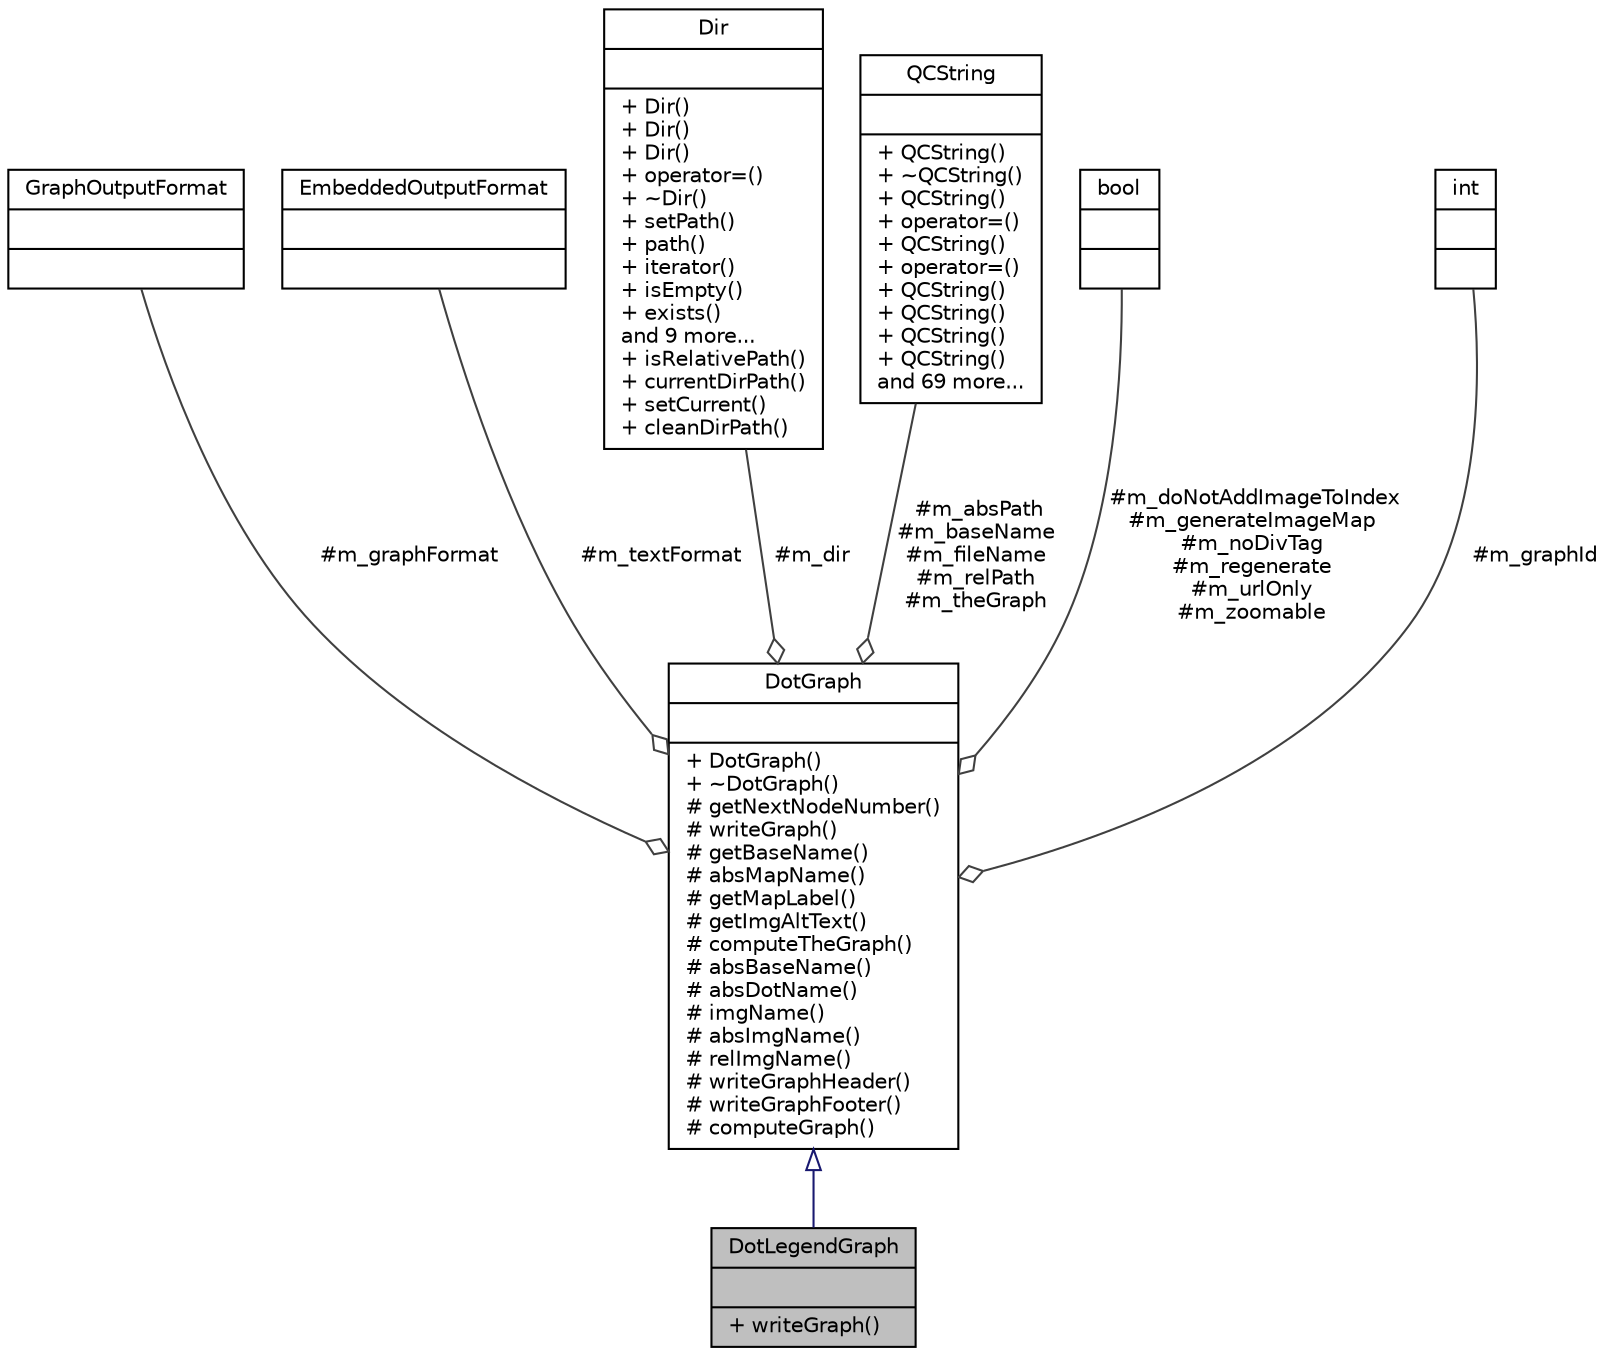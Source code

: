 digraph "DotLegendGraph"
{
 // LATEX_PDF_SIZE
  edge [fontname="Helvetica",fontsize="10",labelfontname="Helvetica",labelfontsize="10"];
  node [fontname="Helvetica",fontsize="10",shape=record];
  Node1 [label="{DotLegendGraph\n||+ writeGraph()\l}",height=0.2,width=0.4,color="black", fillcolor="grey75", style="filled", fontcolor="black",tooltip=" "];
  Node2 -> Node1 [dir="back",color="midnightblue",fontsize="10",style="solid",arrowtail="onormal",fontname="Helvetica"];
  Node2 [label="{DotGraph\n||+ DotGraph()\l+ ~DotGraph()\l# getNextNodeNumber()\l# writeGraph()\l# getBaseName()\l# absMapName()\l# getMapLabel()\l# getImgAltText()\l# computeTheGraph()\l# absBaseName()\l# absDotName()\l# imgName()\l# absImgName()\l# relImgName()\l# writeGraphHeader()\l# writeGraphFooter()\l# computeGraph()\l}",height=0.2,width=0.4,color="black", fillcolor="white", style="filled",URL="$classDotGraph.html",tooltip=" "];
  Node3 -> Node2 [color="grey25",fontsize="10",style="solid",label=" #m_graphFormat" ,arrowhead="odiamond",fontname="Helvetica"];
  Node3 [label="{GraphOutputFormat\n||}",height=0.2,width=0.4,color="black", fillcolor="white", style="filled",tooltip=" "];
  Node4 -> Node2 [color="grey25",fontsize="10",style="solid",label=" #m_textFormat" ,arrowhead="odiamond",fontname="Helvetica"];
  Node4 [label="{EmbeddedOutputFormat\n||}",height=0.2,width=0.4,color="black", fillcolor="white", style="filled",tooltip=" "];
  Node5 -> Node2 [color="grey25",fontsize="10",style="solid",label=" #m_dir" ,arrowhead="odiamond",fontname="Helvetica"];
  Node5 [label="{Dir\n||+ Dir()\l+ Dir()\l+ Dir()\l+ operator=()\l+ ~Dir()\l+ setPath()\l+ path()\l+ iterator()\l+ isEmpty()\l+ exists()\land 9 more...\l+ isRelativePath()\l+ currentDirPath()\l+ setCurrent()\l+ cleanDirPath()\l}",height=0.2,width=0.4,color="black", fillcolor="white", style="filled",URL="$classDir.html",tooltip=" "];
  Node6 -> Node2 [color="grey25",fontsize="10",style="solid",label=" #m_absPath\n#m_baseName\n#m_fileName\n#m_relPath\n#m_theGraph" ,arrowhead="odiamond",fontname="Helvetica"];
  Node6 [label="{QCString\n||+ QCString()\l+ ~QCString()\l+ QCString()\l+ operator=()\l+ QCString()\l+ operator=()\l+ QCString()\l+ QCString()\l+ QCString()\l+ QCString()\land 69 more...\l}",height=0.2,width=0.4,color="black", fillcolor="white", style="filled",URL="$classQCString.html",tooltip=" "];
  Node7 -> Node2 [color="grey25",fontsize="10",style="solid",label=" #m_doNotAddImageToIndex\n#m_generateImageMap\n#m_noDivTag\n#m_regenerate\n#m_urlOnly\n#m_zoomable" ,arrowhead="odiamond",fontname="Helvetica"];
  Node7 [label="{bool\n||}",height=0.2,width=0.4,color="black", fillcolor="white", style="filled",tooltip=" "];
  Node8 -> Node2 [color="grey25",fontsize="10",style="solid",label=" #m_graphId" ,arrowhead="odiamond",fontname="Helvetica"];
  Node8 [label="{int\n||}",height=0.2,width=0.4,color="black", fillcolor="white", style="filled",URL="$classint.html",tooltip=" "];
}
